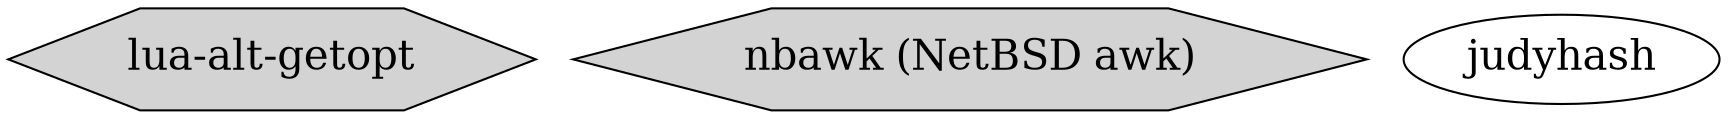 digraph FSA {
 graph [ ratio=compress layout=dot rankdir=UB ];

 node [ shape = hexagon style=filled fontsize=20 ];

   "lua-alt-getopt";
   "nbawk (NetBSD awk)";

 node [ shape=oval style=solid ];

   "judyhash";
}
